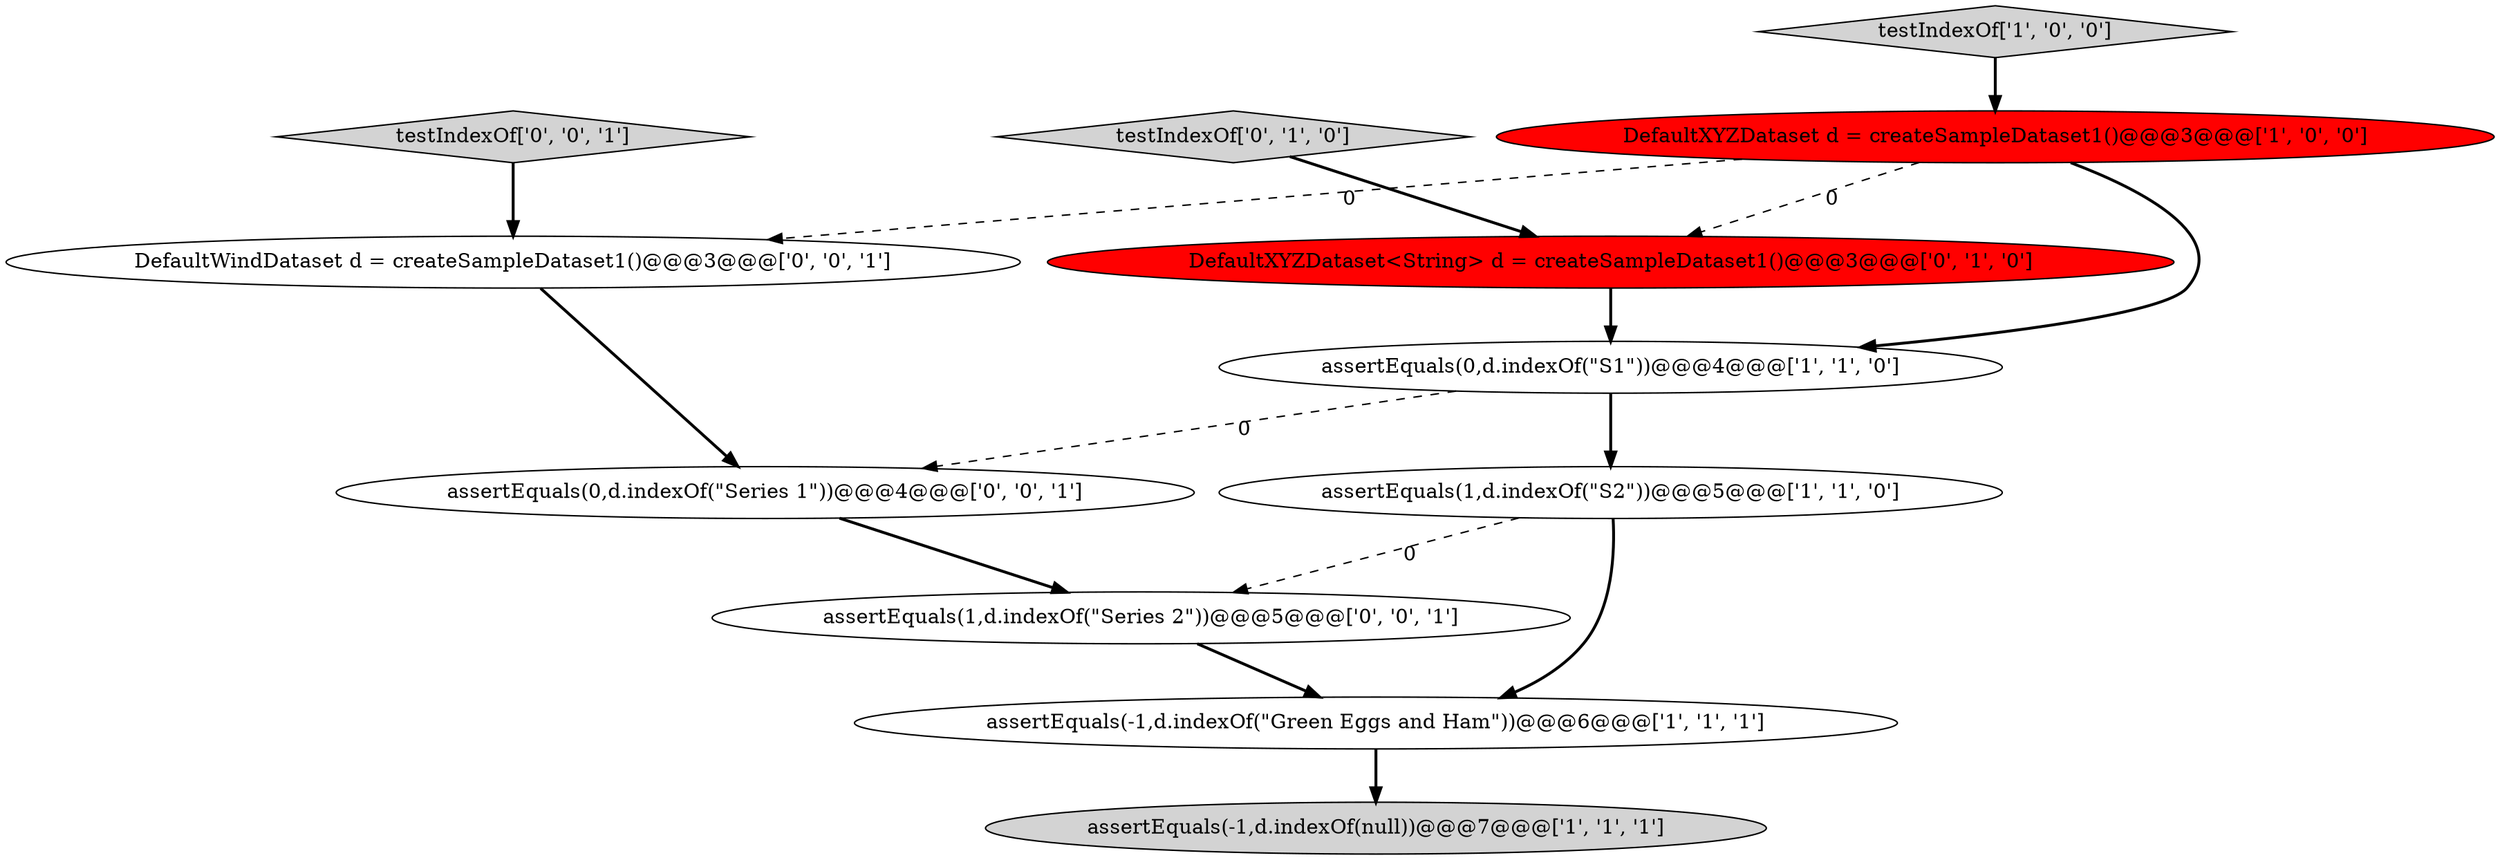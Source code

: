 digraph {
1 [style = filled, label = "DefaultXYZDataset d = createSampleDataset1()@@@3@@@['1', '0', '0']", fillcolor = red, shape = ellipse image = "AAA1AAABBB1BBB"];
7 [style = filled, label = "testIndexOf['0', '1', '0']", fillcolor = lightgray, shape = diamond image = "AAA0AAABBB2BBB"];
9 [style = filled, label = "assertEquals(1,d.indexOf(\"Series 2\"))@@@5@@@['0', '0', '1']", fillcolor = white, shape = ellipse image = "AAA0AAABBB3BBB"];
4 [style = filled, label = "testIndexOf['1', '0', '0']", fillcolor = lightgray, shape = diamond image = "AAA0AAABBB1BBB"];
3 [style = filled, label = "assertEquals(1,d.indexOf(\"S2\"))@@@5@@@['1', '1', '0']", fillcolor = white, shape = ellipse image = "AAA0AAABBB1BBB"];
0 [style = filled, label = "assertEquals(0,d.indexOf(\"S1\"))@@@4@@@['1', '1', '0']", fillcolor = white, shape = ellipse image = "AAA0AAABBB1BBB"];
8 [style = filled, label = "DefaultWindDataset d = createSampleDataset1()@@@3@@@['0', '0', '1']", fillcolor = white, shape = ellipse image = "AAA0AAABBB3BBB"];
6 [style = filled, label = "DefaultXYZDataset<String> d = createSampleDataset1()@@@3@@@['0', '1', '0']", fillcolor = red, shape = ellipse image = "AAA1AAABBB2BBB"];
10 [style = filled, label = "assertEquals(0,d.indexOf(\"Series 1\"))@@@4@@@['0', '0', '1']", fillcolor = white, shape = ellipse image = "AAA0AAABBB3BBB"];
5 [style = filled, label = "assertEquals(-1,d.indexOf(null))@@@7@@@['1', '1', '1']", fillcolor = lightgray, shape = ellipse image = "AAA0AAABBB1BBB"];
2 [style = filled, label = "assertEquals(-1,d.indexOf(\"Green Eggs and Ham\"))@@@6@@@['1', '1', '1']", fillcolor = white, shape = ellipse image = "AAA0AAABBB1BBB"];
11 [style = filled, label = "testIndexOf['0', '0', '1']", fillcolor = lightgray, shape = diamond image = "AAA0AAABBB3BBB"];
0->3 [style = bold, label=""];
11->8 [style = bold, label=""];
8->10 [style = bold, label=""];
1->8 [style = dashed, label="0"];
4->1 [style = bold, label=""];
10->9 [style = bold, label=""];
6->0 [style = bold, label=""];
1->0 [style = bold, label=""];
3->2 [style = bold, label=""];
3->9 [style = dashed, label="0"];
9->2 [style = bold, label=""];
1->6 [style = dashed, label="0"];
0->10 [style = dashed, label="0"];
7->6 [style = bold, label=""];
2->5 [style = bold, label=""];
}
